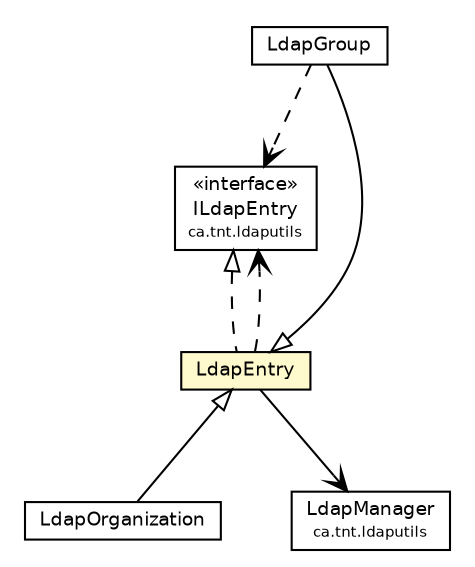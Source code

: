 #!/usr/local/bin/dot
#
# Class diagram 
# Generated by UmlGraph version 4.6 (http://www.spinellis.gr/sw/umlgraph)
#

digraph G {
	edge [fontname="Helvetica",fontsize=10,labelfontname="Helvetica",labelfontsize=10];
	node [fontname="Helvetica",fontsize=10,shape=plaintext];
	// ca.tnt.ldaputils.impl.LdapGroup
	c299 [label=<<table border="0" cellborder="1" cellspacing="0" cellpadding="2" port="p" href="./LdapGroup.html">
		<tr><td><table border="0" cellspacing="0" cellpadding="1">
			<tr><td> LdapGroup </td></tr>
		</table></td></tr>
		</table>>, fontname="Helvetica", fontcolor="black", fontsize=9.0];
	// ca.tnt.ldaputils.impl.LdapOrganization
	c301 [label=<<table border="0" cellborder="1" cellspacing="0" cellpadding="2" port="p" href="./LdapOrganization.html">
		<tr><td><table border="0" cellspacing="0" cellpadding="1">
			<tr><td> LdapOrganization </td></tr>
		</table></td></tr>
		</table>>, fontname="Helvetica", fontcolor="black", fontsize=9.0];
	// ca.tnt.ldaputils.impl.LdapEntry
	c302 [label=<<table border="0" cellborder="1" cellspacing="0" cellpadding="2" port="p" bgcolor="lemonChiffon" href="./LdapEntry.html">
		<tr><td><table border="0" cellspacing="0" cellpadding="1">
			<tr><td> LdapEntry </td></tr>
		</table></td></tr>
		</table>>, fontname="Helvetica", fontcolor="black", fontsize=9.0];
	// ca.tnt.ldaputils.ILdapEntry
	c303 [label=<<table border="0" cellborder="1" cellspacing="0" cellpadding="2" port="p" href="../ILdapEntry.html">
		<tr><td><table border="0" cellspacing="0" cellpadding="1">
			<tr><td> &laquo;interface&raquo; </td></tr>
			<tr><td> ILdapEntry </td></tr>
			<tr><td><font point-size="7.0"> ca.tnt.ldaputils </font></td></tr>
		</table></td></tr>
		</table>>, fontname="Helvetica", fontcolor="black", fontsize=9.0];
	// ca.tnt.ldaputils.LdapManager
	c305 [label=<<table border="0" cellborder="1" cellspacing="0" cellpadding="2" port="p" href="../LdapManager.html">
		<tr><td><table border="0" cellspacing="0" cellpadding="1">
			<tr><td> LdapManager </td></tr>
			<tr><td><font point-size="7.0"> ca.tnt.ldaputils </font></td></tr>
		</table></td></tr>
		</table>>, fontname="Helvetica", fontcolor="black", fontsize=9.0];
	//ca.tnt.ldaputils.impl.LdapGroup extends ca.tnt.ldaputils.impl.LdapEntry
	c302:p -> c299:p [dir=back,arrowtail=empty];
	//ca.tnt.ldaputils.impl.LdapOrganization extends ca.tnt.ldaputils.impl.LdapEntry
	c302:p -> c301:p [dir=back,arrowtail=empty];
	//ca.tnt.ldaputils.impl.LdapEntry implements ca.tnt.ldaputils.ILdapEntry
	c303:p -> c302:p [dir=back,arrowtail=empty,style=dashed];
	// ca.tnt.ldaputils.impl.LdapEntry NAVASSOC ca.tnt.ldaputils.LdapManager
	c302:p -> c305:p [taillabel="", label="", headlabel="", fontname="Helvetica", fontcolor="black", fontsize=10.0, color="black", arrowhead=open];
	// ca.tnt.ldaputils.impl.LdapGroup DEPEND ca.tnt.ldaputils.ILdapEntry
	c299:p -> c303:p [taillabel="", label="", headlabel="", fontname="Helvetica", fontcolor="black", fontsize=10.0, color="black", arrowhead=open, style=dashed];
	// ca.tnt.ldaputils.impl.LdapEntry DEPEND ca.tnt.ldaputils.ILdapEntry
	c302:p -> c303:p [taillabel="", label="", headlabel="", fontname="Helvetica", fontcolor="black", fontsize=10.0, color="black", arrowhead=open, style=dashed];
}

